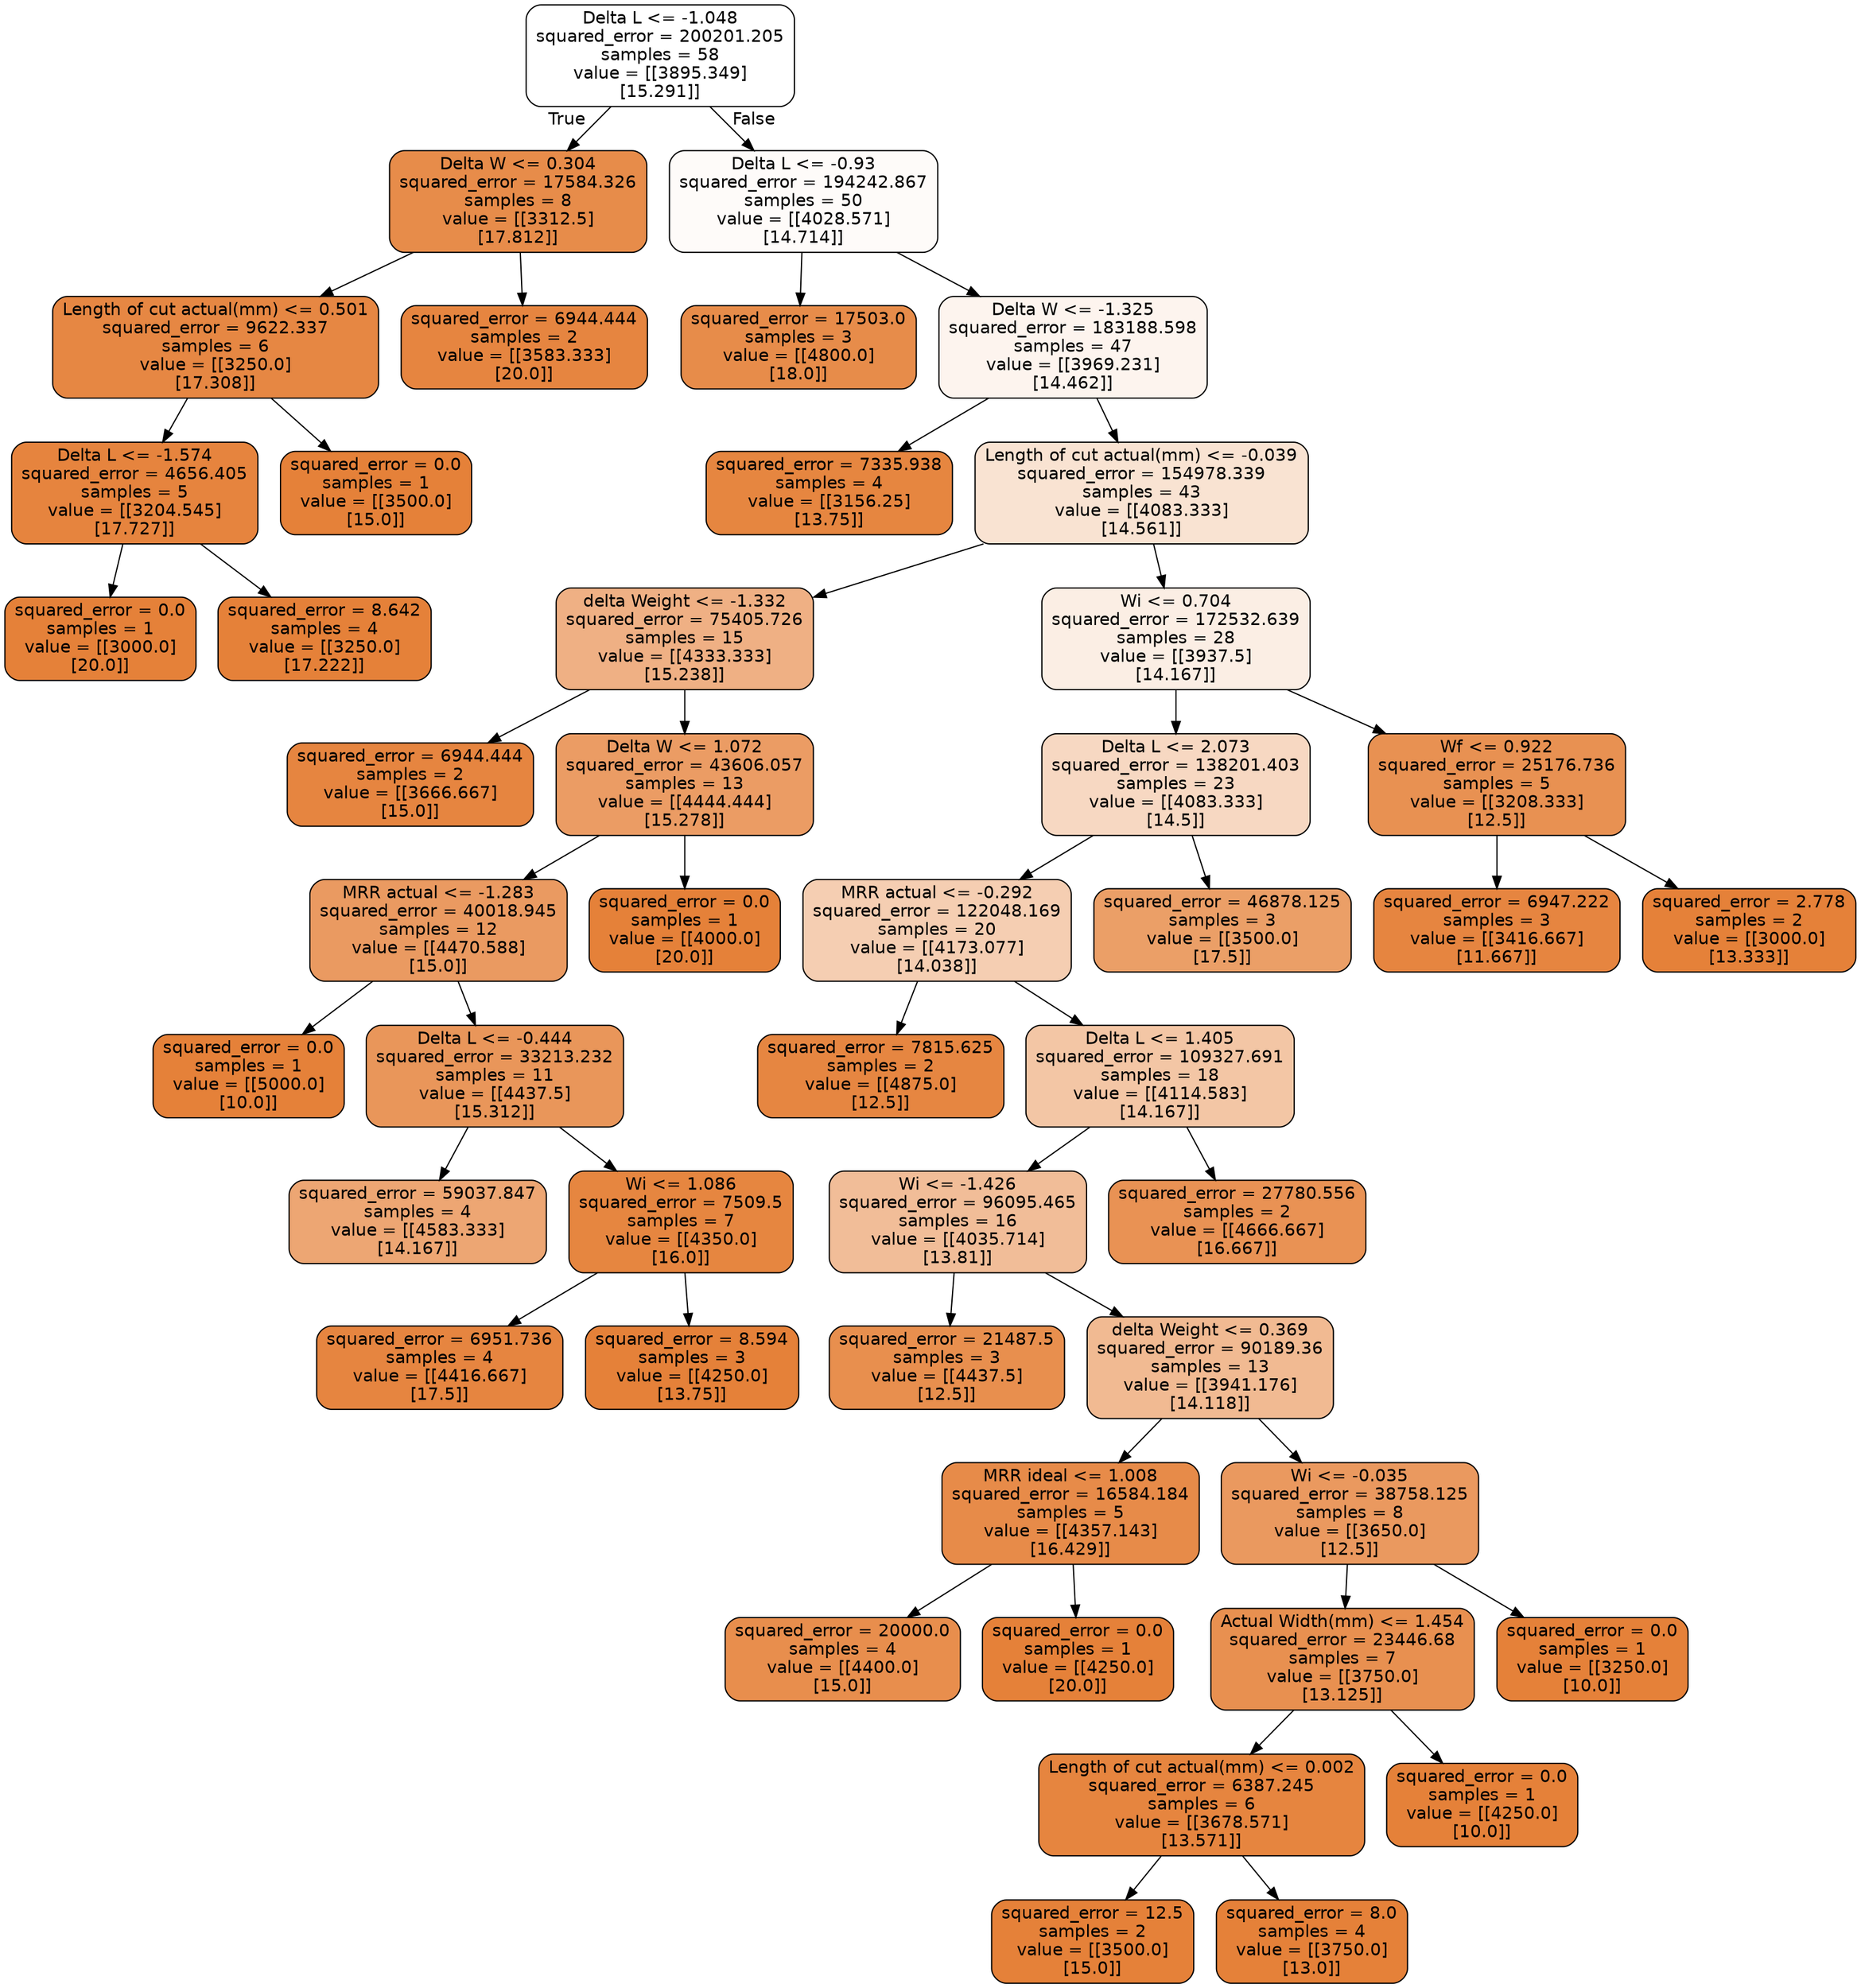 digraph Tree {
node [shape=box, style="filled, rounded", color="black", fontname="helvetica"] ;
edge [fontname="helvetica"] ;
0 [label="Delta L <= -1.048\nsquared_error = 200201.205\nsamples = 58\nvalue = [[3895.349]\n[15.291]]", fillcolor="#ffffff"] ;
1 [label="Delta W <= 0.304\nsquared_error = 17584.326\nsamples = 8\nvalue = [[3312.5]\n[17.812]]", fillcolor="#e78c4a"] ;
0 -> 1 [labeldistance=2.5, labelangle=45, headlabel="True"] ;
2 [label="Length of cut actual(mm) <= 0.501\nsquared_error = 9622.337\nsamples = 6\nvalue = [[3250.0]\n[17.308]]", fillcolor="#e68743"] ;
1 -> 2 ;
3 [label="Delta L <= -1.574\nsquared_error = 4656.405\nsamples = 5\nvalue = [[3204.545]\n[17.727]]", fillcolor="#e6843e"] ;
2 -> 3 ;
4 [label="squared_error = 0.0\nsamples = 1\nvalue = [[3000.0]\n[20.0]]", fillcolor="#e58139"] ;
3 -> 4 ;
5 [label="squared_error = 8.642\nsamples = 4\nvalue = [[3250.0]\n[17.222]]", fillcolor="#e58139"] ;
3 -> 5 ;
6 [label="squared_error = 0.0\nsamples = 1\nvalue = [[3500.0]\n[15.0]]", fillcolor="#e58139"] ;
2 -> 6 ;
7 [label="squared_error = 6944.444\nsamples = 2\nvalue = [[3583.333]\n[20.0]]", fillcolor="#e68540"] ;
1 -> 7 ;
8 [label="Delta L <= -0.93\nsquared_error = 194242.867\nsamples = 50\nvalue = [[4028.571]\n[14.714]]", fillcolor="#fefbf9"] ;
0 -> 8 [labeldistance=2.5, labelangle=-45, headlabel="False"] ;
9 [label="squared_error = 17503.0\nsamples = 3\nvalue = [[4800.0]\n[18.0]]", fillcolor="#e78c4a"] ;
8 -> 9 ;
10 [label="Delta W <= -1.325\nsquared_error = 183188.598\nsamples = 47\nvalue = [[3969.231]\n[14.462]]", fillcolor="#fdf4ee"] ;
8 -> 10 ;
11 [label="squared_error = 7335.938\nsamples = 4\nvalue = [[3156.25]\n[13.75]]", fillcolor="#e68640"] ;
10 -> 11 ;
12 [label="Length of cut actual(mm) <= -0.039\nsquared_error = 154978.339\nsamples = 43\nvalue = [[4083.333]\n[14.561]]", fillcolor="#f9e3d2"] ;
10 -> 12 ;
13 [label="delta Weight <= -1.332\nsquared_error = 75405.726\nsamples = 15\nvalue = [[4333.333]\n[15.238]]", fillcolor="#efb084"] ;
12 -> 13 ;
14 [label="squared_error = 6944.444\nsamples = 2\nvalue = [[3666.667]\n[15.0]]", fillcolor="#e68540"] ;
13 -> 14 ;
15 [label="Delta W <= 1.072\nsquared_error = 43606.057\nsamples = 13\nvalue = [[4444.444]\n[15.278]]", fillcolor="#eb9c64"] ;
13 -> 15 ;
16 [label="MRR actual <= -1.283\nsquared_error = 40018.945\nsamples = 12\nvalue = [[4470.588]\n[15.0]]", fillcolor="#ea9a61"] ;
15 -> 16 ;
17 [label="squared_error = 0.0\nsamples = 1\nvalue = [[5000.0]\n[10.0]]", fillcolor="#e58139"] ;
16 -> 17 ;
18 [label="Delta L <= -0.444\nsquared_error = 33213.232\nsamples = 11\nvalue = [[4437.5]\n[15.312]]", fillcolor="#e9965a"] ;
16 -> 18 ;
19 [label="squared_error = 59037.847\nsamples = 4\nvalue = [[4583.333]\n[14.167]]", fillcolor="#eda673"] ;
18 -> 19 ;
20 [label="Wi <= 1.086\nsquared_error = 7509.5\nsamples = 7\nvalue = [[4350.0]\n[16.0]]", fillcolor="#e68640"] ;
18 -> 20 ;
21 [label="squared_error = 6951.736\nsamples = 4\nvalue = [[4416.667]\n[17.5]]", fillcolor="#e68540"] ;
20 -> 21 ;
22 [label="squared_error = 8.594\nsamples = 3\nvalue = [[4250.0]\n[13.75]]", fillcolor="#e58139"] ;
20 -> 22 ;
23 [label="squared_error = 0.0\nsamples = 1\nvalue = [[4000.0]\n[20.0]]", fillcolor="#e58139"] ;
15 -> 23 ;
24 [label="Wi <= 0.704\nsquared_error = 172532.639\nsamples = 28\nvalue = [[3937.5]\n[14.167]]", fillcolor="#fbeee4"] ;
12 -> 24 ;
25 [label="Delta L <= 2.073\nsquared_error = 138201.403\nsamples = 23\nvalue = [[4083.333]\n[14.5]]", fillcolor="#f7d8c2"] ;
24 -> 25 ;
26 [label="MRR actual <= -0.292\nsquared_error = 122048.169\nsamples = 20\nvalue = [[4173.077]\n[14.038]]", fillcolor="#f5ceb2"] ;
25 -> 26 ;
27 [label="squared_error = 7815.625\nsamples = 2\nvalue = [[4875.0]\n[12.5]]", fillcolor="#e68641"] ;
26 -> 27 ;
28 [label="Delta L <= 1.405\nsquared_error = 109327.691\nsamples = 18\nvalue = [[4114.583]\n[14.167]]", fillcolor="#f3c6a5"] ;
26 -> 28 ;
29 [label="Wi <= -1.426\nsquared_error = 96095.465\nsamples = 16\nvalue = [[4035.714]\n[13.81]]", fillcolor="#f1bd98"] ;
28 -> 29 ;
30 [label="squared_error = 21487.5\nsamples = 3\nvalue = [[4437.5]\n[12.5]]", fillcolor="#e88f4e"] ;
29 -> 30 ;
31 [label="delta Weight <= 0.369\nsquared_error = 90189.36\nsamples = 13\nvalue = [[3941.176]\n[14.118]]", fillcolor="#f1ba92"] ;
29 -> 31 ;
32 [label="MRR ideal <= 1.008\nsquared_error = 16584.184\nsamples = 5\nvalue = [[4357.143]\n[16.429]]", fillcolor="#e78b49"] ;
31 -> 32 ;
33 [label="squared_error = 20000.0\nsamples = 4\nvalue = [[4400.0]\n[15.0]]", fillcolor="#e88e4d"] ;
32 -> 33 ;
34 [label="squared_error = 0.0\nsamples = 1\nvalue = [[4250.0]\n[20.0]]", fillcolor="#e58139"] ;
32 -> 34 ;
35 [label="Wi <= -0.035\nsquared_error = 38758.125\nsamples = 8\nvalue = [[3650.0]\n[12.5]]", fillcolor="#ea995f"] ;
31 -> 35 ;
36 [label="Actual Width(mm) <= 1.454\nsquared_error = 23446.68\nsamples = 7\nvalue = [[3750.0]\n[13.125]]", fillcolor="#e89050"] ;
35 -> 36 ;
37 [label="Length of cut actual(mm) <= 0.002\nsquared_error = 6387.245\nsamples = 6\nvalue = [[3678.571]\n[13.571]]", fillcolor="#e6853f"] ;
36 -> 37 ;
38 [label="squared_error = 12.5\nsamples = 2\nvalue = [[3500.0]\n[15.0]]", fillcolor="#e58139"] ;
37 -> 38 ;
39 [label="squared_error = 8.0\nsamples = 4\nvalue = [[3750.0]\n[13.0]]", fillcolor="#e58139"] ;
37 -> 39 ;
40 [label="squared_error = 0.0\nsamples = 1\nvalue = [[4250.0]\n[10.0]]", fillcolor="#e58139"] ;
36 -> 40 ;
41 [label="squared_error = 0.0\nsamples = 1\nvalue = [[3250.0]\n[10.0]]", fillcolor="#e58139"] ;
35 -> 41 ;
42 [label="squared_error = 27780.556\nsamples = 2\nvalue = [[4666.667]\n[16.667]]", fillcolor="#e99254"] ;
28 -> 42 ;
43 [label="squared_error = 46878.125\nsamples = 3\nvalue = [[3500.0]\n[17.5]]", fillcolor="#eb9f67"] ;
25 -> 43 ;
44 [label="Wf <= 0.922\nsquared_error = 25176.736\nsamples = 5\nvalue = [[3208.333]\n[12.5]]", fillcolor="#e89152"] ;
24 -> 44 ;
45 [label="squared_error = 6947.222\nsamples = 3\nvalue = [[3416.667]\n[11.667]]", fillcolor="#e68540"] ;
44 -> 45 ;
46 [label="squared_error = 2.778\nsamples = 2\nvalue = [[3000.0]\n[13.333]]", fillcolor="#e58139"] ;
44 -> 46 ;
}